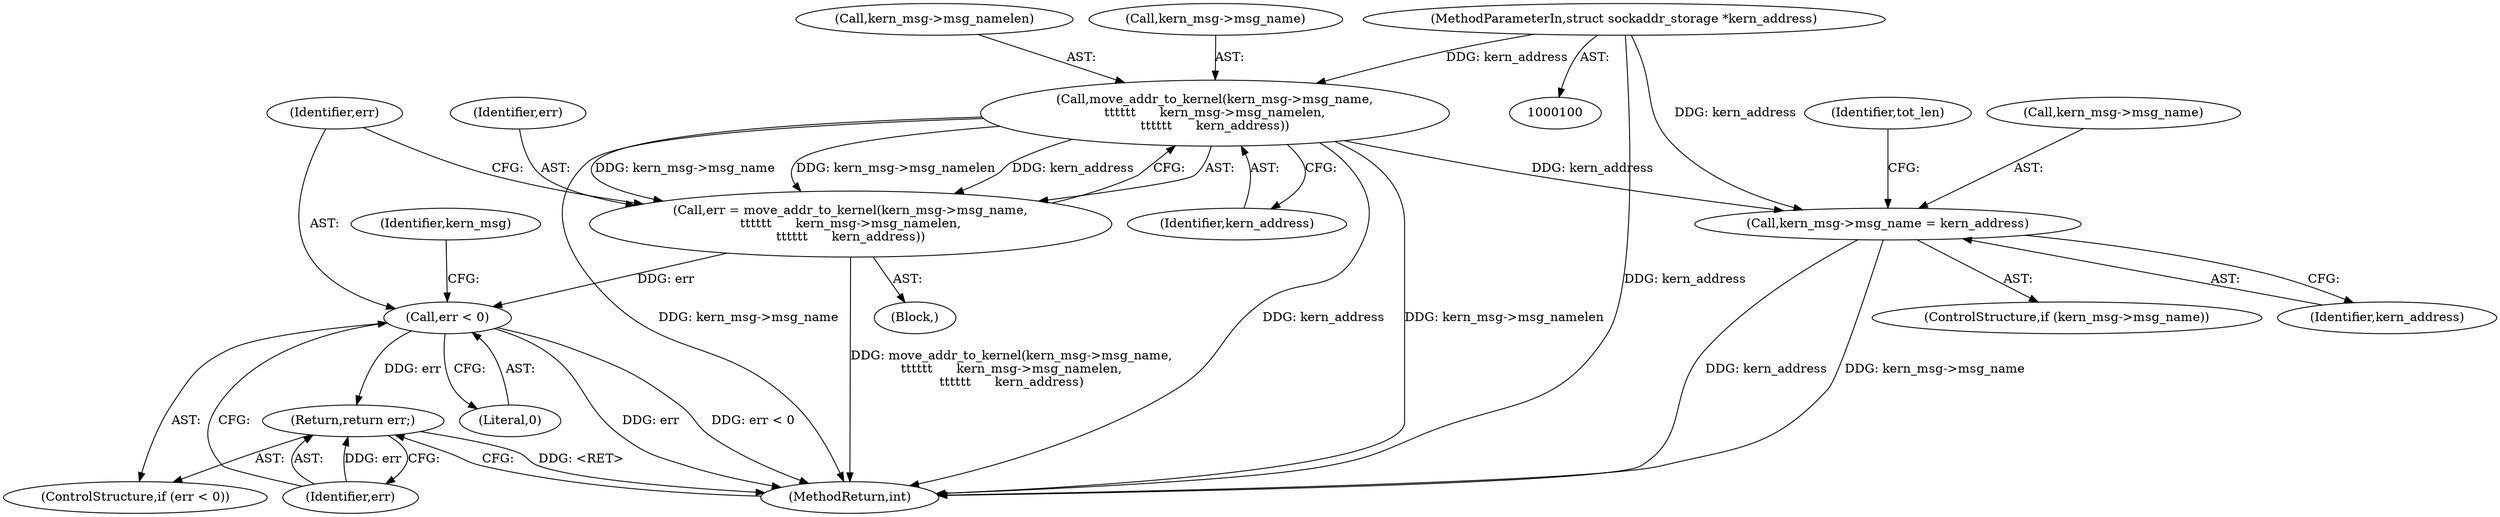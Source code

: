 digraph "0_linux_f3d3342602f8bcbf37d7c46641cb9bca7618eb1c_13@API" {
"1000120" [label="(Call,move_addr_to_kernel(kern_msg->msg_name,\n\t\t\t\t\t\t      kern_msg->msg_namelen,\n\t\t\t\t\t\t      kern_address))"];
"1000103" [label="(MethodParameterIn,struct sockaddr_storage *kern_address)"];
"1000118" [label="(Call,err = move_addr_to_kernel(kern_msg->msg_name,\n\t\t\t\t\t\t      kern_msg->msg_namelen,\n\t\t\t\t\t\t      kern_address))"];
"1000129" [label="(Call,err < 0)"];
"1000132" [label="(Return,return err;)"];
"1000138" [label="(Call,kern_msg->msg_name = kern_address)"];
"1000134" [label="(ControlStructure,if (kern_msg->msg_name))"];
"1000136" [label="(Identifier,kern_msg)"];
"1000172" [label="(MethodReturn,int)"];
"1000133" [label="(Identifier,err)"];
"1000116" [label="(Block,)"];
"1000132" [label="(Return,return err;)"];
"1000120" [label="(Call,move_addr_to_kernel(kern_msg->msg_name,\n\t\t\t\t\t\t      kern_msg->msg_namelen,\n\t\t\t\t\t\t      kern_address))"];
"1000127" [label="(Identifier,kern_address)"];
"1000142" [label="(Identifier,kern_address)"];
"1000124" [label="(Call,kern_msg->msg_namelen)"];
"1000131" [label="(Literal,0)"];
"1000103" [label="(MethodParameterIn,struct sockaddr_storage *kern_address)"];
"1000118" [label="(Call,err = move_addr_to_kernel(kern_msg->msg_name,\n\t\t\t\t\t\t      kern_msg->msg_namelen,\n\t\t\t\t\t\t      kern_address))"];
"1000150" [label="(Identifier,tot_len)"];
"1000139" [label="(Call,kern_msg->msg_name)"];
"1000121" [label="(Call,kern_msg->msg_name)"];
"1000119" [label="(Identifier,err)"];
"1000129" [label="(Call,err < 0)"];
"1000138" [label="(Call,kern_msg->msg_name = kern_address)"];
"1000130" [label="(Identifier,err)"];
"1000128" [label="(ControlStructure,if (err < 0))"];
"1000120" -> "1000118"  [label="AST: "];
"1000120" -> "1000127"  [label="CFG: "];
"1000121" -> "1000120"  [label="AST: "];
"1000124" -> "1000120"  [label="AST: "];
"1000127" -> "1000120"  [label="AST: "];
"1000118" -> "1000120"  [label="CFG: "];
"1000120" -> "1000172"  [label="DDG: kern_msg->msg_name"];
"1000120" -> "1000172"  [label="DDG: kern_address"];
"1000120" -> "1000172"  [label="DDG: kern_msg->msg_namelen"];
"1000120" -> "1000118"  [label="DDG: kern_msg->msg_name"];
"1000120" -> "1000118"  [label="DDG: kern_msg->msg_namelen"];
"1000120" -> "1000118"  [label="DDG: kern_address"];
"1000103" -> "1000120"  [label="DDG: kern_address"];
"1000120" -> "1000138"  [label="DDG: kern_address"];
"1000103" -> "1000100"  [label="AST: "];
"1000103" -> "1000172"  [label="DDG: kern_address"];
"1000103" -> "1000138"  [label="DDG: kern_address"];
"1000118" -> "1000116"  [label="AST: "];
"1000119" -> "1000118"  [label="AST: "];
"1000130" -> "1000118"  [label="CFG: "];
"1000118" -> "1000172"  [label="DDG: move_addr_to_kernel(kern_msg->msg_name,\n\t\t\t\t\t\t      kern_msg->msg_namelen,\n\t\t\t\t\t\t      kern_address)"];
"1000118" -> "1000129"  [label="DDG: err"];
"1000129" -> "1000128"  [label="AST: "];
"1000129" -> "1000131"  [label="CFG: "];
"1000130" -> "1000129"  [label="AST: "];
"1000131" -> "1000129"  [label="AST: "];
"1000133" -> "1000129"  [label="CFG: "];
"1000136" -> "1000129"  [label="CFG: "];
"1000129" -> "1000172"  [label="DDG: err"];
"1000129" -> "1000172"  [label="DDG: err < 0"];
"1000129" -> "1000132"  [label="DDG: err"];
"1000132" -> "1000128"  [label="AST: "];
"1000132" -> "1000133"  [label="CFG: "];
"1000133" -> "1000132"  [label="AST: "];
"1000172" -> "1000132"  [label="CFG: "];
"1000132" -> "1000172"  [label="DDG: <RET>"];
"1000133" -> "1000132"  [label="DDG: err"];
"1000138" -> "1000134"  [label="AST: "];
"1000138" -> "1000142"  [label="CFG: "];
"1000139" -> "1000138"  [label="AST: "];
"1000142" -> "1000138"  [label="AST: "];
"1000150" -> "1000138"  [label="CFG: "];
"1000138" -> "1000172"  [label="DDG: kern_address"];
"1000138" -> "1000172"  [label="DDG: kern_msg->msg_name"];
}
